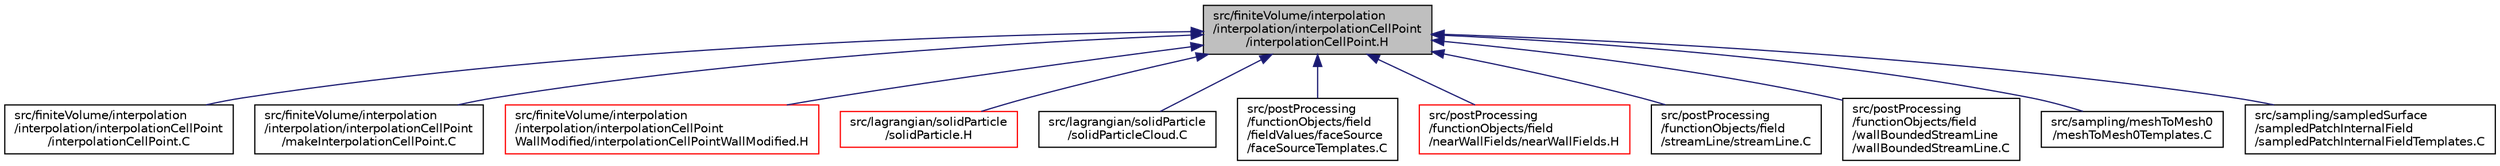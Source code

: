 digraph "src/finiteVolume/interpolation/interpolation/interpolationCellPoint/interpolationCellPoint.H"
{
  bgcolor="transparent";
  edge [fontname="Helvetica",fontsize="10",labelfontname="Helvetica",labelfontsize="10"];
  node [fontname="Helvetica",fontsize="10",shape=record];
  Node1 [label="src/finiteVolume/interpolation\l/interpolation/interpolationCellPoint\l/interpolationCellPoint.H",height=0.2,width=0.4,color="black", fillcolor="grey75", style="filled", fontcolor="black"];
  Node1 -> Node2 [dir="back",color="midnightblue",fontsize="10",style="solid",fontname="Helvetica"];
  Node2 [label="src/finiteVolume/interpolation\l/interpolation/interpolationCellPoint\l/interpolationCellPoint.C",height=0.2,width=0.4,color="black",URL="$a05963.html"];
  Node1 -> Node3 [dir="back",color="midnightblue",fontsize="10",style="solid",fontname="Helvetica"];
  Node3 [label="src/finiteVolume/interpolation\l/interpolation/interpolationCellPoint\l/makeInterpolationCellPoint.C",height=0.2,width=0.4,color="black",URL="$a05966.html"];
  Node1 -> Node4 [dir="back",color="midnightblue",fontsize="10",style="solid",fontname="Helvetica"];
  Node4 [label="src/finiteVolume/interpolation\l/interpolation/interpolationCellPoint\lWallModified/interpolationCellPointWallModified.H",height=0.2,width=0.4,color="red",URL="$a05975.html"];
  Node1 -> Node5 [dir="back",color="midnightblue",fontsize="10",style="solid",fontname="Helvetica"];
  Node5 [label="src/lagrangian/solidParticle\l/solidParticle.H",height=0.2,width=0.4,color="red",URL="$a06954.html"];
  Node1 -> Node6 [dir="back",color="midnightblue",fontsize="10",style="solid",fontname="Helvetica"];
  Node6 [label="src/lagrangian/solidParticle\l/solidParticleCloud.C",height=0.2,width=0.4,color="black",URL="$a06955.html"];
  Node1 -> Node7 [dir="back",color="midnightblue",fontsize="10",style="solid",fontname="Helvetica"];
  Node7 [label="src/postProcessing\l/functionObjects/field\l/fieldValues/faceSource\l/faceSourceTemplates.C",height=0.2,width=0.4,color="black",URL="$a09200.html"];
  Node1 -> Node8 [dir="back",color="midnightblue",fontsize="10",style="solid",fontname="Helvetica"];
  Node8 [label="src/postProcessing\l/functionObjects/field\l/nearWallFields/nearWallFields.H",height=0.2,width=0.4,color="red",URL="$a09218.html"];
  Node1 -> Node9 [dir="back",color="midnightblue",fontsize="10",style="solid",fontname="Helvetica"];
  Node9 [label="src/postProcessing\l/functionObjects/field\l/streamLine/streamLine.C",height=0.2,width=0.4,color="black",URL="$a09245.html"];
  Node1 -> Node10 [dir="back",color="midnightblue",fontsize="10",style="solid",fontname="Helvetica"];
  Node10 [label="src/postProcessing\l/functionObjects/field\l/wallBoundedStreamLine\l/wallBoundedStreamLine.C",height=0.2,width=0.4,color="black",URL="$a09262.html"];
  Node1 -> Node11 [dir="back",color="midnightblue",fontsize="10",style="solid",fontname="Helvetica"];
  Node11 [label="src/sampling/meshToMesh0\l/meshToMesh0Templates.C",height=0.2,width=0.4,color="black",URL="$a09640.html"];
  Node1 -> Node12 [dir="back",color="midnightblue",fontsize="10",style="solid",fontname="Helvetica"];
  Node12 [label="src/sampling/sampledSurface\l/sampledPatchInternalField\l/sampledPatchInternalFieldTemplates.C",height=0.2,width=0.4,color="black",URL="$a09705.html"];
}

